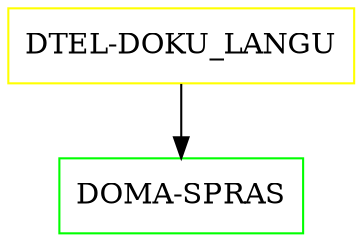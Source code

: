 digraph G {
  "DTEL-DOKU_LANGU" [shape=box,color=yellow];
  "DOMA-SPRAS" [shape=box,color=green,URL="./DOMA_SPRAS.html"];
  "DTEL-DOKU_LANGU" -> "DOMA-SPRAS";
}
